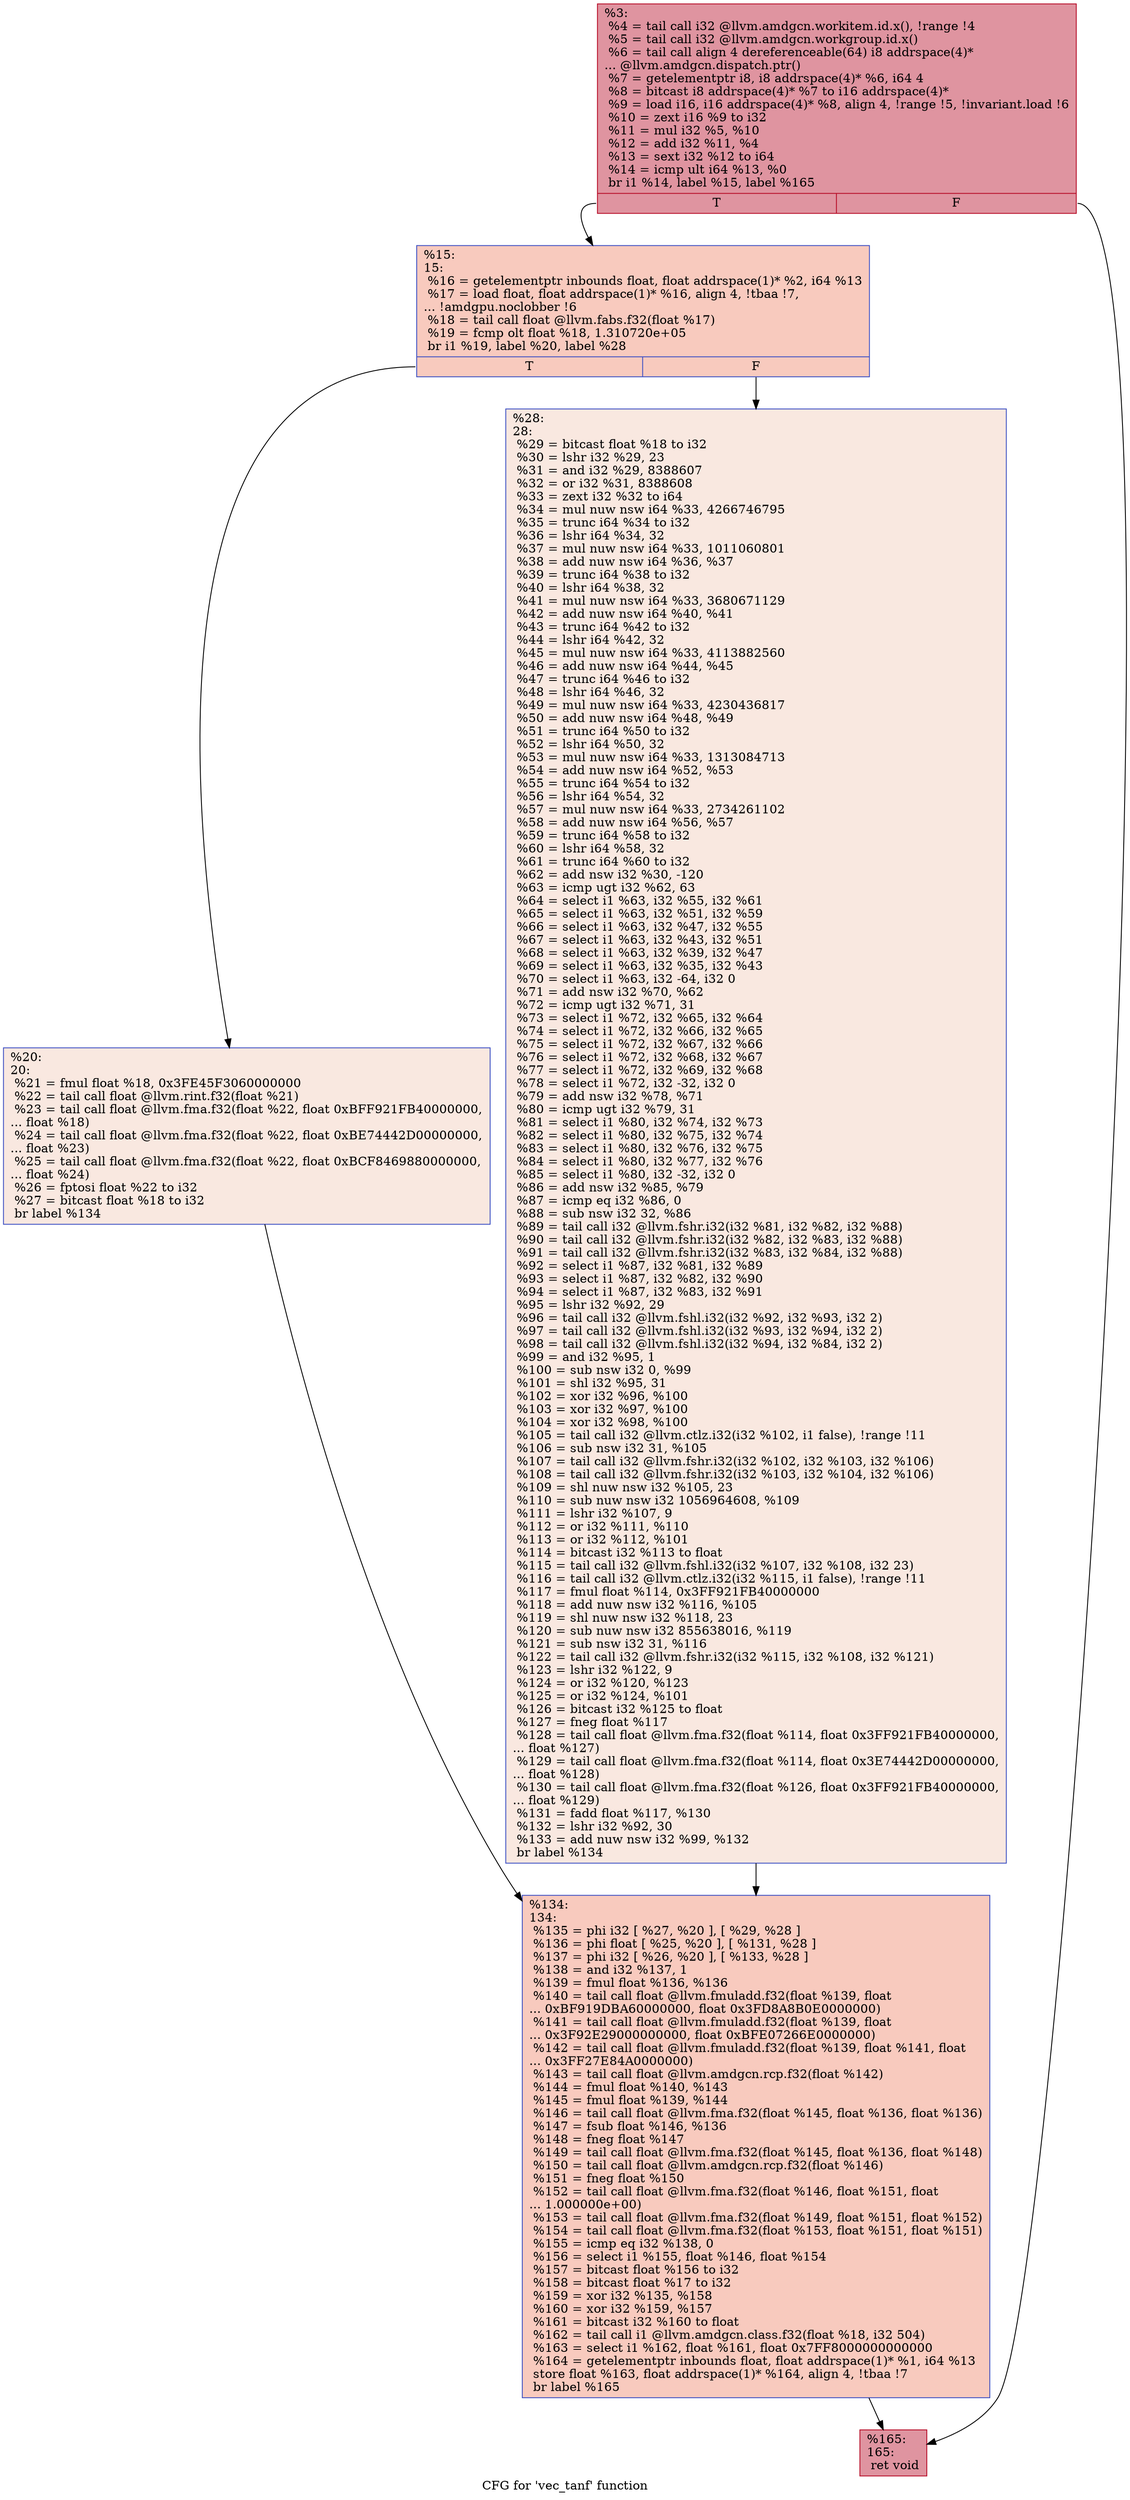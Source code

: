 digraph "CFG for 'vec_tanf' function" {
	label="CFG for 'vec_tanf' function";

	Node0x5acbdc0 [shape=record,color="#b70d28ff", style=filled, fillcolor="#b70d2870",label="{%3:\l  %4 = tail call i32 @llvm.amdgcn.workitem.id.x(), !range !4\l  %5 = tail call i32 @llvm.amdgcn.workgroup.id.x()\l  %6 = tail call align 4 dereferenceable(64) i8 addrspace(4)*\l... @llvm.amdgcn.dispatch.ptr()\l  %7 = getelementptr i8, i8 addrspace(4)* %6, i64 4\l  %8 = bitcast i8 addrspace(4)* %7 to i16 addrspace(4)*\l  %9 = load i16, i16 addrspace(4)* %8, align 4, !range !5, !invariant.load !6\l  %10 = zext i16 %9 to i32\l  %11 = mul i32 %5, %10\l  %12 = add i32 %11, %4\l  %13 = sext i32 %12 to i64\l  %14 = icmp ult i64 %13, %0\l  br i1 %14, label %15, label %165\l|{<s0>T|<s1>F}}"];
	Node0x5acbdc0:s0 -> Node0x5accb60;
	Node0x5acbdc0:s1 -> Node0x5acddd0;
	Node0x5accb60 [shape=record,color="#3d50c3ff", style=filled, fillcolor="#ef886b70",label="{%15:\l15:                                               \l  %16 = getelementptr inbounds float, float addrspace(1)* %2, i64 %13\l  %17 = load float, float addrspace(1)* %16, align 4, !tbaa !7,\l... !amdgpu.noclobber !6\l  %18 = tail call float @llvm.fabs.f32(float %17)\l  %19 = fcmp olt float %18, 1.310720e+05\l  br i1 %19, label %20, label %28\l|{<s0>T|<s1>F}}"];
	Node0x5accb60:s0 -> Node0x5acf4e0;
	Node0x5accb60:s1 -> Node0x5acf570;
	Node0x5acf4e0 [shape=record,color="#3d50c3ff", style=filled, fillcolor="#f1ccb870",label="{%20:\l20:                                               \l  %21 = fmul float %18, 0x3FE45F3060000000\l  %22 = tail call float @llvm.rint.f32(float %21)\l  %23 = tail call float @llvm.fma.f32(float %22, float 0xBFF921FB40000000,\l... float %18)\l  %24 = tail call float @llvm.fma.f32(float %22, float 0xBE74442D00000000,\l... float %23)\l  %25 = tail call float @llvm.fma.f32(float %22, float 0xBCF8469880000000,\l... float %24)\l  %26 = fptosi float %22 to i32\l  %27 = bitcast float %18 to i32\l  br label %134\l}"];
	Node0x5acf4e0 -> Node0x5ad0020;
	Node0x5acf570 [shape=record,color="#3d50c3ff", style=filled, fillcolor="#f1ccb870",label="{%28:\l28:                                               \l  %29 = bitcast float %18 to i32\l  %30 = lshr i32 %29, 23\l  %31 = and i32 %29, 8388607\l  %32 = or i32 %31, 8388608\l  %33 = zext i32 %32 to i64\l  %34 = mul nuw nsw i64 %33, 4266746795\l  %35 = trunc i64 %34 to i32\l  %36 = lshr i64 %34, 32\l  %37 = mul nuw nsw i64 %33, 1011060801\l  %38 = add nuw nsw i64 %36, %37\l  %39 = trunc i64 %38 to i32\l  %40 = lshr i64 %38, 32\l  %41 = mul nuw nsw i64 %33, 3680671129\l  %42 = add nuw nsw i64 %40, %41\l  %43 = trunc i64 %42 to i32\l  %44 = lshr i64 %42, 32\l  %45 = mul nuw nsw i64 %33, 4113882560\l  %46 = add nuw nsw i64 %44, %45\l  %47 = trunc i64 %46 to i32\l  %48 = lshr i64 %46, 32\l  %49 = mul nuw nsw i64 %33, 4230436817\l  %50 = add nuw nsw i64 %48, %49\l  %51 = trunc i64 %50 to i32\l  %52 = lshr i64 %50, 32\l  %53 = mul nuw nsw i64 %33, 1313084713\l  %54 = add nuw nsw i64 %52, %53\l  %55 = trunc i64 %54 to i32\l  %56 = lshr i64 %54, 32\l  %57 = mul nuw nsw i64 %33, 2734261102\l  %58 = add nuw nsw i64 %56, %57\l  %59 = trunc i64 %58 to i32\l  %60 = lshr i64 %58, 32\l  %61 = trunc i64 %60 to i32\l  %62 = add nsw i32 %30, -120\l  %63 = icmp ugt i32 %62, 63\l  %64 = select i1 %63, i32 %55, i32 %61\l  %65 = select i1 %63, i32 %51, i32 %59\l  %66 = select i1 %63, i32 %47, i32 %55\l  %67 = select i1 %63, i32 %43, i32 %51\l  %68 = select i1 %63, i32 %39, i32 %47\l  %69 = select i1 %63, i32 %35, i32 %43\l  %70 = select i1 %63, i32 -64, i32 0\l  %71 = add nsw i32 %70, %62\l  %72 = icmp ugt i32 %71, 31\l  %73 = select i1 %72, i32 %65, i32 %64\l  %74 = select i1 %72, i32 %66, i32 %65\l  %75 = select i1 %72, i32 %67, i32 %66\l  %76 = select i1 %72, i32 %68, i32 %67\l  %77 = select i1 %72, i32 %69, i32 %68\l  %78 = select i1 %72, i32 -32, i32 0\l  %79 = add nsw i32 %78, %71\l  %80 = icmp ugt i32 %79, 31\l  %81 = select i1 %80, i32 %74, i32 %73\l  %82 = select i1 %80, i32 %75, i32 %74\l  %83 = select i1 %80, i32 %76, i32 %75\l  %84 = select i1 %80, i32 %77, i32 %76\l  %85 = select i1 %80, i32 -32, i32 0\l  %86 = add nsw i32 %85, %79\l  %87 = icmp eq i32 %86, 0\l  %88 = sub nsw i32 32, %86\l  %89 = tail call i32 @llvm.fshr.i32(i32 %81, i32 %82, i32 %88)\l  %90 = tail call i32 @llvm.fshr.i32(i32 %82, i32 %83, i32 %88)\l  %91 = tail call i32 @llvm.fshr.i32(i32 %83, i32 %84, i32 %88)\l  %92 = select i1 %87, i32 %81, i32 %89\l  %93 = select i1 %87, i32 %82, i32 %90\l  %94 = select i1 %87, i32 %83, i32 %91\l  %95 = lshr i32 %92, 29\l  %96 = tail call i32 @llvm.fshl.i32(i32 %92, i32 %93, i32 2)\l  %97 = tail call i32 @llvm.fshl.i32(i32 %93, i32 %94, i32 2)\l  %98 = tail call i32 @llvm.fshl.i32(i32 %94, i32 %84, i32 2)\l  %99 = and i32 %95, 1\l  %100 = sub nsw i32 0, %99\l  %101 = shl i32 %95, 31\l  %102 = xor i32 %96, %100\l  %103 = xor i32 %97, %100\l  %104 = xor i32 %98, %100\l  %105 = tail call i32 @llvm.ctlz.i32(i32 %102, i1 false), !range !11\l  %106 = sub nsw i32 31, %105\l  %107 = tail call i32 @llvm.fshr.i32(i32 %102, i32 %103, i32 %106)\l  %108 = tail call i32 @llvm.fshr.i32(i32 %103, i32 %104, i32 %106)\l  %109 = shl nuw nsw i32 %105, 23\l  %110 = sub nuw nsw i32 1056964608, %109\l  %111 = lshr i32 %107, 9\l  %112 = or i32 %111, %110\l  %113 = or i32 %112, %101\l  %114 = bitcast i32 %113 to float\l  %115 = tail call i32 @llvm.fshl.i32(i32 %107, i32 %108, i32 23)\l  %116 = tail call i32 @llvm.ctlz.i32(i32 %115, i1 false), !range !11\l  %117 = fmul float %114, 0x3FF921FB40000000\l  %118 = add nuw nsw i32 %116, %105\l  %119 = shl nuw nsw i32 %118, 23\l  %120 = sub nuw nsw i32 855638016, %119\l  %121 = sub nsw i32 31, %116\l  %122 = tail call i32 @llvm.fshr.i32(i32 %115, i32 %108, i32 %121)\l  %123 = lshr i32 %122, 9\l  %124 = or i32 %120, %123\l  %125 = or i32 %124, %101\l  %126 = bitcast i32 %125 to float\l  %127 = fneg float %117\l  %128 = tail call float @llvm.fma.f32(float %114, float 0x3FF921FB40000000,\l... float %127)\l  %129 = tail call float @llvm.fma.f32(float %114, float 0x3E74442D00000000,\l... float %128)\l  %130 = tail call float @llvm.fma.f32(float %126, float 0x3FF921FB40000000,\l... float %129)\l  %131 = fadd float %117, %130\l  %132 = lshr i32 %92, 30\l  %133 = add nuw nsw i32 %99, %132\l  br label %134\l}"];
	Node0x5acf570 -> Node0x5ad0020;
	Node0x5ad0020 [shape=record,color="#3d50c3ff", style=filled, fillcolor="#ef886b70",label="{%134:\l134:                                              \l  %135 = phi i32 [ %27, %20 ], [ %29, %28 ]\l  %136 = phi float [ %25, %20 ], [ %131, %28 ]\l  %137 = phi i32 [ %26, %20 ], [ %133, %28 ]\l  %138 = and i32 %137, 1\l  %139 = fmul float %136, %136\l  %140 = tail call float @llvm.fmuladd.f32(float %139, float\l... 0xBF919DBA60000000, float 0x3FD8A8B0E0000000)\l  %141 = tail call float @llvm.fmuladd.f32(float %139, float\l... 0x3F92E29000000000, float 0xBFE07266E0000000)\l  %142 = tail call float @llvm.fmuladd.f32(float %139, float %141, float\l... 0x3FF27E84A0000000)\l  %143 = tail call float @llvm.amdgcn.rcp.f32(float %142)\l  %144 = fmul float %140, %143\l  %145 = fmul float %139, %144\l  %146 = tail call float @llvm.fma.f32(float %145, float %136, float %136)\l  %147 = fsub float %146, %136\l  %148 = fneg float %147\l  %149 = tail call float @llvm.fma.f32(float %145, float %136, float %148)\l  %150 = tail call float @llvm.amdgcn.rcp.f32(float %146)\l  %151 = fneg float %150\l  %152 = tail call float @llvm.fma.f32(float %146, float %151, float\l... 1.000000e+00)\l  %153 = tail call float @llvm.fma.f32(float %149, float %151, float %152)\l  %154 = tail call float @llvm.fma.f32(float %153, float %151, float %151)\l  %155 = icmp eq i32 %138, 0\l  %156 = select i1 %155, float %146, float %154\l  %157 = bitcast float %156 to i32\l  %158 = bitcast float %17 to i32\l  %159 = xor i32 %135, %158\l  %160 = xor i32 %159, %157\l  %161 = bitcast i32 %160 to float\l  %162 = tail call i1 @llvm.amdgcn.class.f32(float %18, i32 504)\l  %163 = select i1 %162, float %161, float 0x7FF8000000000000\l  %164 = getelementptr inbounds float, float addrspace(1)* %1, i64 %13\l  store float %163, float addrspace(1)* %164, align 4, !tbaa !7\l  br label %165\l}"];
	Node0x5ad0020 -> Node0x5acddd0;
	Node0x5acddd0 [shape=record,color="#b70d28ff", style=filled, fillcolor="#b70d2870",label="{%165:\l165:                                              \l  ret void\l}"];
}
